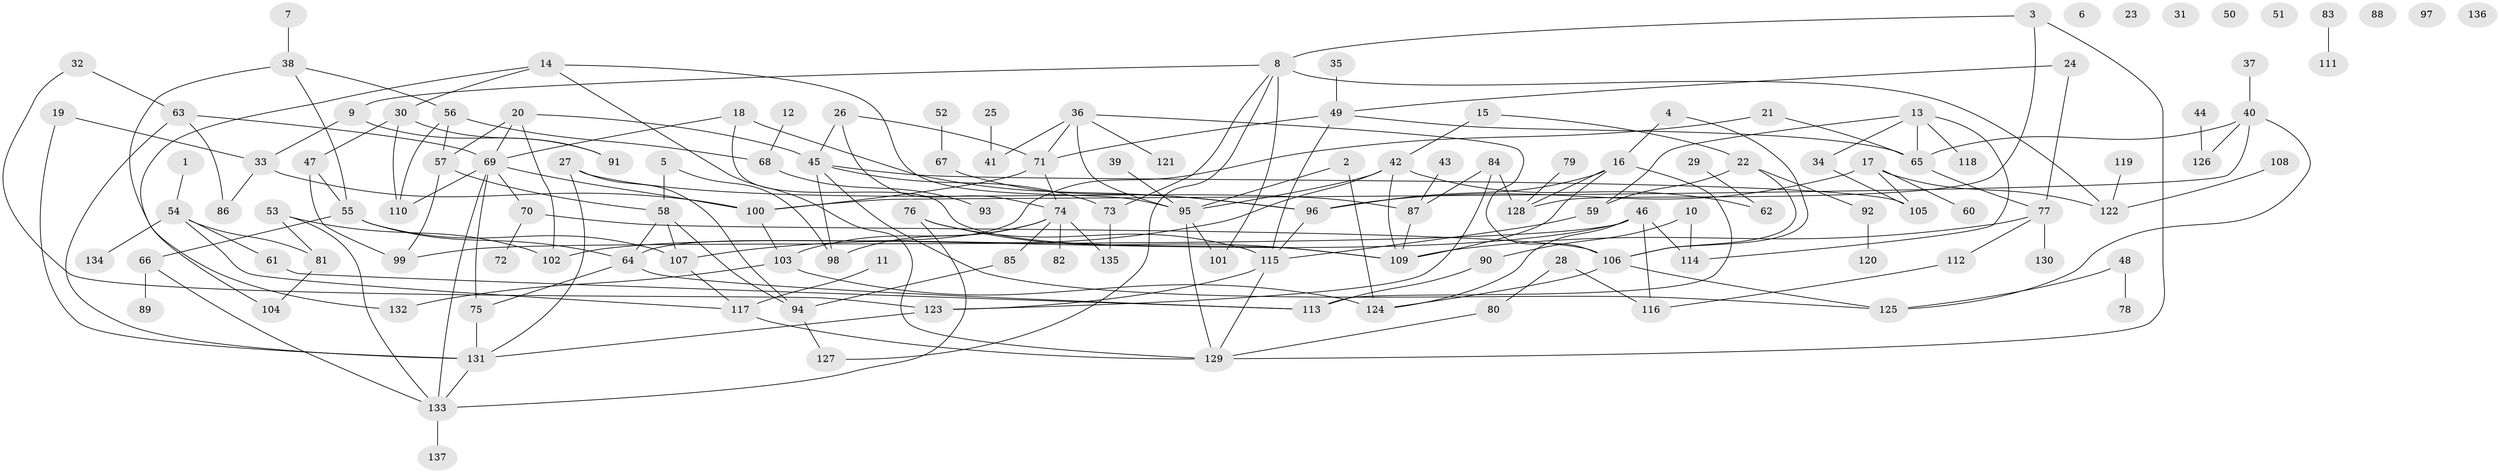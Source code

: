 // coarse degree distribution, {4: 0.17567567567567569, 5: 0.12162162162162163, 3: 0.21621621621621623, 7: 0.10810810810810811, 1: 0.17567567567567569, 6: 0.08108108108108109, 10: 0.013513513513513514, 2: 0.10810810810810811}
// Generated by graph-tools (version 1.1) at 2025/35/03/04/25 23:35:45]
// undirected, 137 vertices, 195 edges
graph export_dot {
  node [color=gray90,style=filled];
  1;
  2;
  3;
  4;
  5;
  6;
  7;
  8;
  9;
  10;
  11;
  12;
  13;
  14;
  15;
  16;
  17;
  18;
  19;
  20;
  21;
  22;
  23;
  24;
  25;
  26;
  27;
  28;
  29;
  30;
  31;
  32;
  33;
  34;
  35;
  36;
  37;
  38;
  39;
  40;
  41;
  42;
  43;
  44;
  45;
  46;
  47;
  48;
  49;
  50;
  51;
  52;
  53;
  54;
  55;
  56;
  57;
  58;
  59;
  60;
  61;
  62;
  63;
  64;
  65;
  66;
  67;
  68;
  69;
  70;
  71;
  72;
  73;
  74;
  75;
  76;
  77;
  78;
  79;
  80;
  81;
  82;
  83;
  84;
  85;
  86;
  87;
  88;
  89;
  90;
  91;
  92;
  93;
  94;
  95;
  96;
  97;
  98;
  99;
  100;
  101;
  102;
  103;
  104;
  105;
  106;
  107;
  108;
  109;
  110;
  111;
  112;
  113;
  114;
  115;
  116;
  117;
  118;
  119;
  120;
  121;
  122;
  123;
  124;
  125;
  126;
  127;
  128;
  129;
  130;
  131;
  132;
  133;
  134;
  135;
  136;
  137;
  1 -- 54;
  2 -- 95;
  2 -- 124;
  3 -- 8;
  3 -- 128;
  3 -- 129;
  4 -- 16;
  4 -- 106;
  5 -- 58;
  5 -- 98;
  7 -- 38;
  8 -- 9;
  8 -- 73;
  8 -- 101;
  8 -- 122;
  8 -- 127;
  9 -- 33;
  9 -- 91;
  10 -- 90;
  10 -- 114;
  11 -- 117;
  12 -- 68;
  13 -- 34;
  13 -- 59;
  13 -- 65;
  13 -- 114;
  13 -- 118;
  14 -- 30;
  14 -- 95;
  14 -- 104;
  14 -- 129;
  15 -- 22;
  15 -- 42;
  16 -- 96;
  16 -- 109;
  16 -- 113;
  16 -- 128;
  17 -- 60;
  17 -- 96;
  17 -- 105;
  17 -- 122;
  18 -- 69;
  18 -- 96;
  18 -- 109;
  19 -- 33;
  19 -- 131;
  20 -- 45;
  20 -- 57;
  20 -- 69;
  20 -- 102;
  21 -- 64;
  21 -- 65;
  22 -- 59;
  22 -- 92;
  22 -- 106;
  24 -- 49;
  24 -- 77;
  25 -- 41;
  26 -- 45;
  26 -- 71;
  26 -- 74;
  27 -- 87;
  27 -- 94;
  27 -- 131;
  28 -- 80;
  28 -- 116;
  29 -- 62;
  30 -- 47;
  30 -- 91;
  30 -- 110;
  32 -- 63;
  32 -- 123;
  33 -- 86;
  33 -- 100;
  34 -- 105;
  35 -- 49;
  36 -- 41;
  36 -- 71;
  36 -- 95;
  36 -- 106;
  36 -- 121;
  37 -- 40;
  38 -- 55;
  38 -- 56;
  38 -- 132;
  39 -- 95;
  40 -- 65;
  40 -- 100;
  40 -- 125;
  40 -- 126;
  42 -- 62;
  42 -- 95;
  42 -- 107;
  42 -- 109;
  43 -- 87;
  44 -- 126;
  45 -- 73;
  45 -- 98;
  45 -- 105;
  45 -- 125;
  46 -- 99;
  46 -- 102;
  46 -- 114;
  46 -- 116;
  46 -- 124;
  47 -- 55;
  47 -- 99;
  48 -- 78;
  48 -- 125;
  49 -- 65;
  49 -- 71;
  49 -- 115;
  52 -- 67;
  53 -- 81;
  53 -- 102;
  53 -- 133;
  54 -- 61;
  54 -- 81;
  54 -- 117;
  54 -- 134;
  55 -- 64;
  55 -- 66;
  55 -- 107;
  56 -- 57;
  56 -- 68;
  56 -- 110;
  57 -- 58;
  57 -- 99;
  58 -- 64;
  58 -- 94;
  58 -- 107;
  59 -- 115;
  61 -- 113;
  63 -- 69;
  63 -- 86;
  63 -- 131;
  64 -- 75;
  64 -- 113;
  65 -- 77;
  66 -- 89;
  66 -- 133;
  67 -- 96;
  68 -- 93;
  69 -- 70;
  69 -- 75;
  69 -- 100;
  69 -- 110;
  69 -- 133;
  70 -- 72;
  70 -- 106;
  71 -- 74;
  71 -- 100;
  73 -- 135;
  74 -- 82;
  74 -- 85;
  74 -- 98;
  74 -- 103;
  74 -- 135;
  75 -- 131;
  76 -- 109;
  76 -- 115;
  76 -- 133;
  77 -- 109;
  77 -- 112;
  77 -- 130;
  79 -- 128;
  80 -- 129;
  81 -- 104;
  83 -- 111;
  84 -- 87;
  84 -- 123;
  84 -- 128;
  85 -- 94;
  87 -- 109;
  90 -- 113;
  92 -- 120;
  94 -- 127;
  95 -- 101;
  95 -- 129;
  96 -- 115;
  100 -- 103;
  103 -- 124;
  103 -- 132;
  106 -- 124;
  106 -- 125;
  107 -- 117;
  108 -- 122;
  112 -- 116;
  115 -- 123;
  115 -- 129;
  117 -- 129;
  119 -- 122;
  123 -- 131;
  131 -- 133;
  133 -- 137;
}
